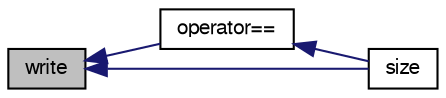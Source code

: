 digraph "write"
{
  bgcolor="transparent";
  edge [fontname="FreeSans",fontsize="10",labelfontname="FreeSans",labelfontsize="10"];
  node [fontname="FreeSans",fontsize="10",shape=record];
  rankdir="LR";
  Node101 [label="write",height=0.2,width=0.4,color="black", fillcolor="grey75", style="filled", fontcolor="black"];
  Node101 -> Node102 [dir="back",color="midnightblue",fontsize="10",style="solid",fontname="FreeSans"];
  Node102 [label="operator==",height=0.2,width=0.4,color="black",URL="$a30590.html#a9b2d91a5dbfa7afec7ded5ff1f43c07e",tooltip="compare. "];
  Node102 -> Node103 [dir="back",color="midnightblue",fontsize="10",style="solid",fontname="FreeSans"];
  Node103 [label="size",height=0.2,width=0.4,color="black",URL="$a30590.html#a0eab0e27c1d6263d45205b01fbaeb648",tooltip="Return size of this patch in the polyMesh face list. "];
  Node101 -> Node103 [dir="back",color="midnightblue",fontsize="10",style="solid",fontname="FreeSans"];
}
